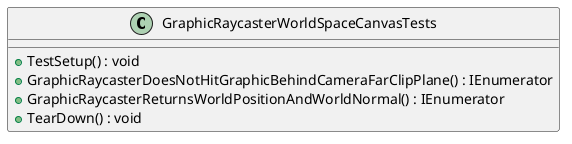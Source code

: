@startuml
class GraphicRaycasterWorldSpaceCanvasTests {
    + TestSetup() : void
    + GraphicRaycasterDoesNotHitGraphicBehindCameraFarClipPlane() : IEnumerator
    + GraphicRaycasterReturnsWorldPositionAndWorldNormal() : IEnumerator
    + TearDown() : void
}
@enduml
